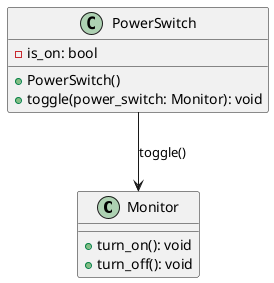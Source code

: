 @startuml

class Monitor {
  +turn_on(): void
  +turn_off(): void
}

class PowerSwitch {
  -is_on: bool
  +PowerSwitch()
  +toggle(power_switch: Monitor): void
}

PowerSwitch --> Monitor : toggle()

@enduml